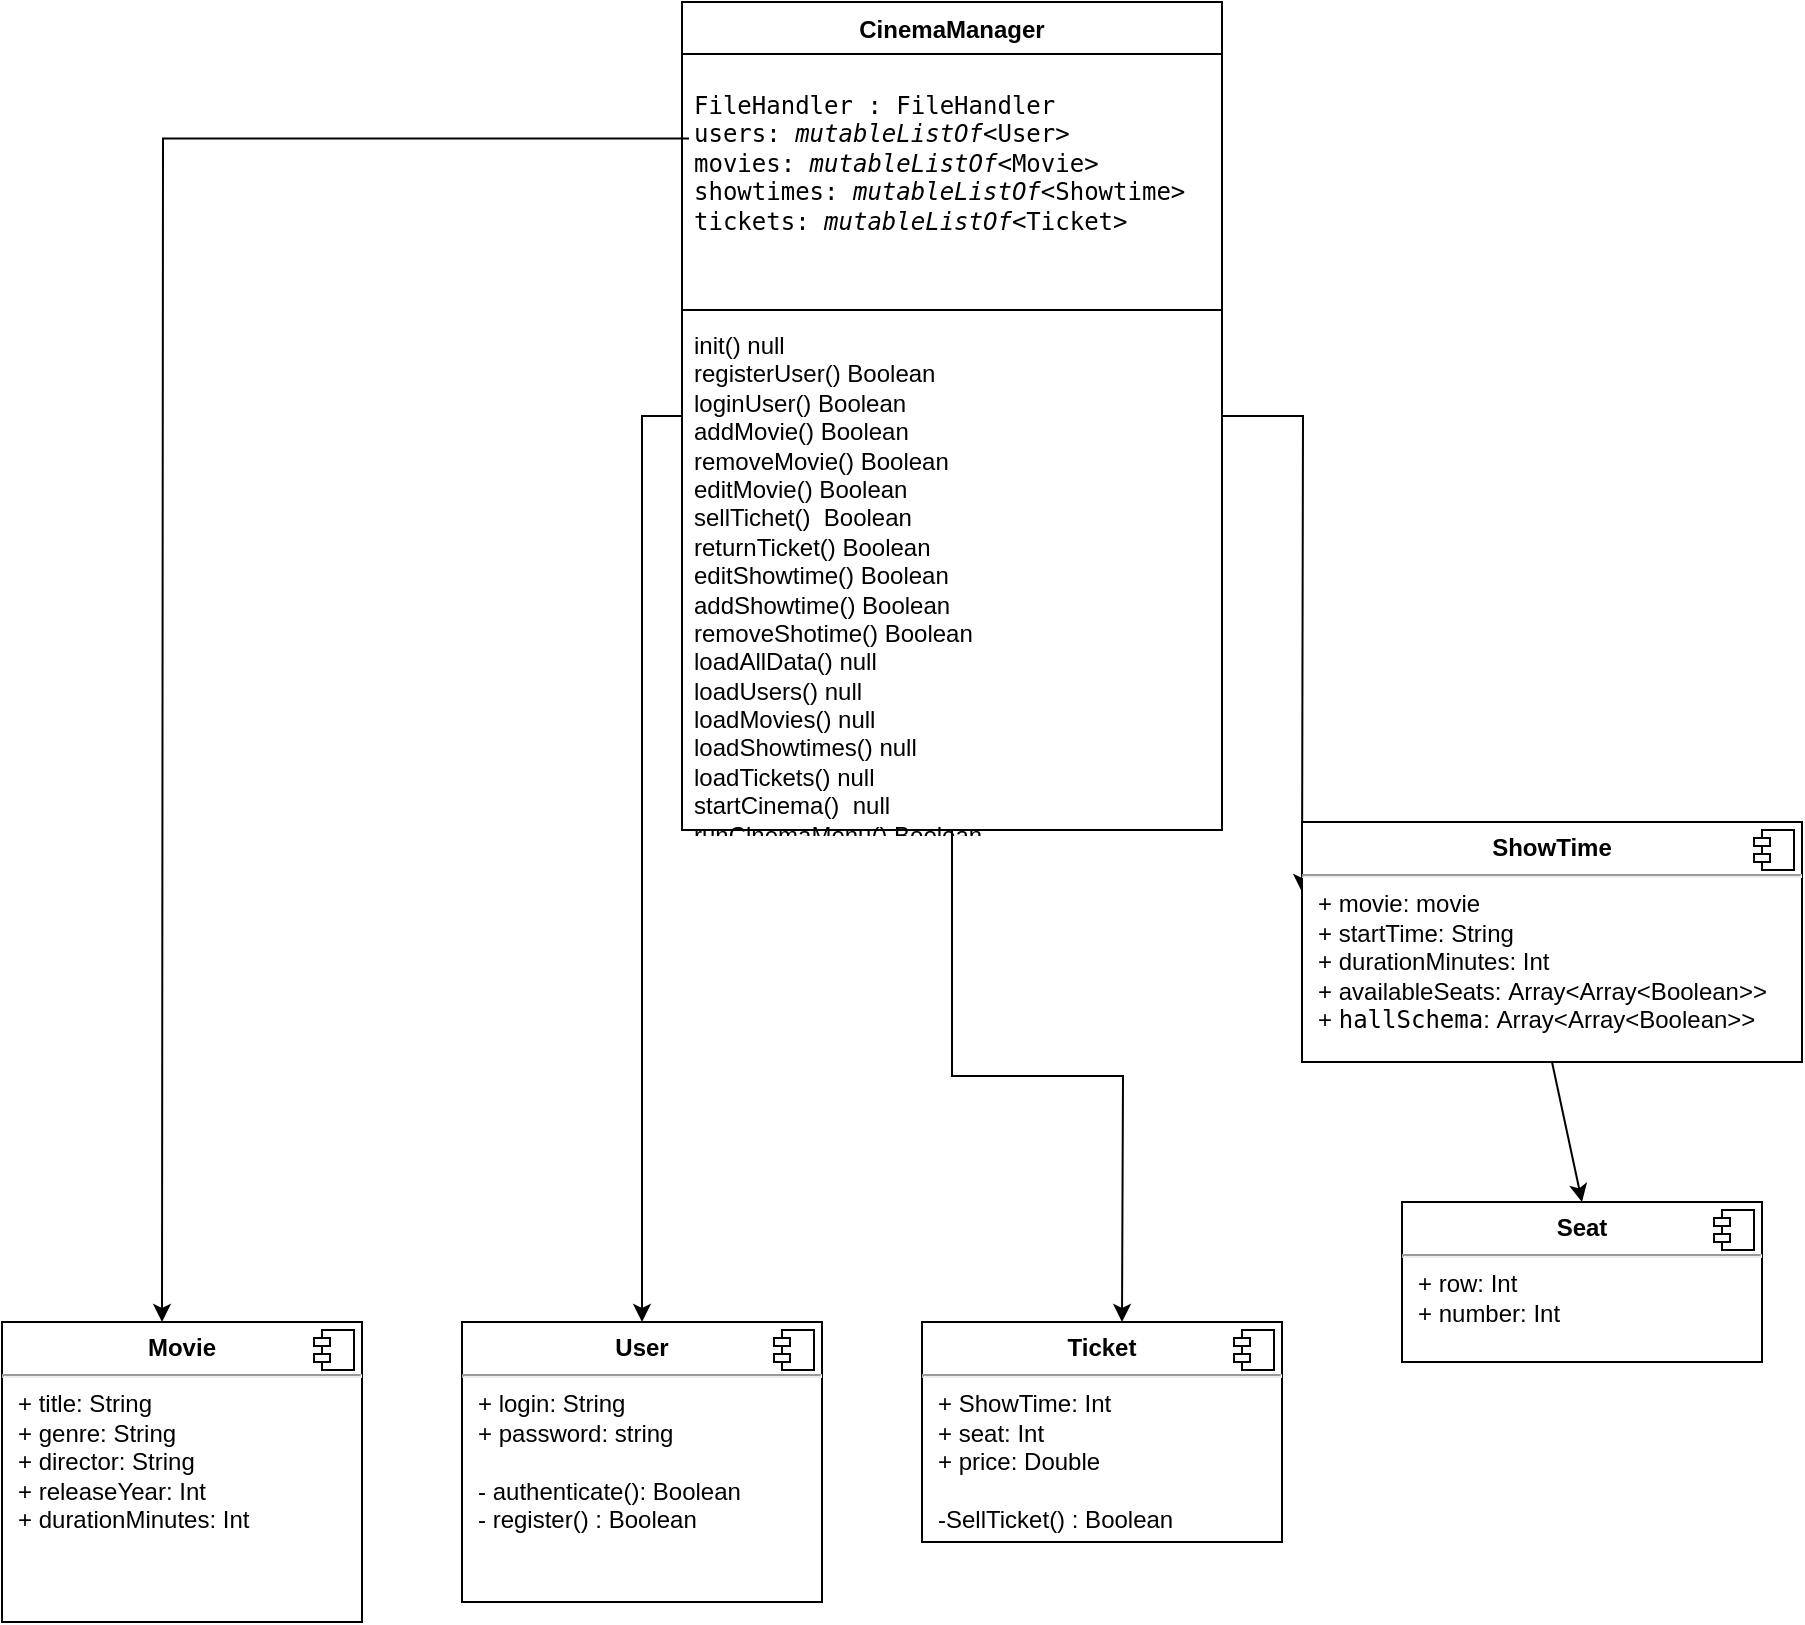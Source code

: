 <mxfile version="22.1.11" type="github">
  <diagram id="C5RBs43oDa-KdzZeNtuy" name="Page-1">
    <mxGraphModel dx="1050" dy="1691" grid="1" gridSize="10" guides="1" tooltips="1" connect="1" arrows="1" fold="1" page="1" pageScale="1" pageWidth="827" pageHeight="1169" math="0" shadow="0">
      <root>
        <mxCell id="WIyWlLk6GJQsqaUBKTNV-0" />
        <mxCell id="WIyWlLk6GJQsqaUBKTNV-1" parent="WIyWlLk6GJQsqaUBKTNV-0" />
        <mxCell id="vX6JAJZpIIJJT5FIbCTQ-24" style="edgeStyle=orthogonalEdgeStyle;rounded=0;orthogonalLoop=1;jettySize=auto;html=1;exitX=0.013;exitY=0.165;exitDx=0;exitDy=0;exitPerimeter=0;" edge="1" parent="WIyWlLk6GJQsqaUBKTNV-1" source="vX6JAJZpIIJJT5FIbCTQ-44">
          <mxGeometry relative="1" as="geometry">
            <mxPoint x="100" y="340" as="targetPoint" />
          </mxGeometry>
        </mxCell>
        <mxCell id="vX6JAJZpIIJJT5FIbCTQ-25" style="edgeStyle=orthogonalEdgeStyle;rounded=0;orthogonalLoop=1;jettySize=auto;html=1;" edge="1" parent="WIyWlLk6GJQsqaUBKTNV-1" source="vX6JAJZpIIJJT5FIbCTQ-44">
          <mxGeometry relative="1" as="geometry">
            <mxPoint x="340" y="340" as="targetPoint" />
          </mxGeometry>
        </mxCell>
        <mxCell id="vX6JAJZpIIJJT5FIbCTQ-26" style="edgeStyle=orthogonalEdgeStyle;rounded=0;orthogonalLoop=1;jettySize=auto;html=1;" edge="1" parent="WIyWlLk6GJQsqaUBKTNV-1" source="vX6JAJZpIIJJT5FIbCTQ-44">
          <mxGeometry relative="1" as="geometry">
            <mxPoint x="580" y="340" as="targetPoint" />
          </mxGeometry>
        </mxCell>
        <mxCell id="vX6JAJZpIIJJT5FIbCTQ-27" style="edgeStyle=orthogonalEdgeStyle;rounded=0;orthogonalLoop=1;jettySize=auto;html=1;" edge="1" parent="WIyWlLk6GJQsqaUBKTNV-1" source="vX6JAJZpIIJJT5FIbCTQ-44">
          <mxGeometry relative="1" as="geometry">
            <mxPoint x="670" y="125" as="targetPoint" />
          </mxGeometry>
        </mxCell>
        <mxCell id="vX6JAJZpIIJJT5FIbCTQ-28" value="&lt;p style=&quot;margin:0px;margin-top:6px;text-align:center;&quot;&gt;&lt;b&gt;Ticket&lt;/b&gt;&lt;/p&gt;&lt;hr&gt;&lt;p style=&quot;margin:0px;margin-left:8px;&quot;&gt;+ ShowTime: Int&lt;br&gt;+&amp;nbsp;seat&lt;span style=&quot;background-color: initial;&quot;&gt;: Int&lt;/span&gt;&lt;/p&gt;&lt;p style=&quot;margin:0px;margin-left:8px;&quot;&gt;&lt;span style=&quot;background-color: initial;&quot;&gt;+&amp;nbsp;&lt;/span&gt;price: Double&lt;/p&gt;&lt;p style=&quot;margin:0px;margin-left:8px;&quot;&gt;&lt;br&gt;&lt;/p&gt;&lt;p style=&quot;margin:0px;margin-left:8px;&quot;&gt;-SellTicket() : Boolean&lt;/p&gt;" style="align=left;overflow=fill;html=1;dropTarget=0;whiteSpace=wrap;" vertex="1" parent="WIyWlLk6GJQsqaUBKTNV-1">
          <mxGeometry x="480" y="340" width="180" height="110" as="geometry" />
        </mxCell>
        <mxCell id="vX6JAJZpIIJJT5FIbCTQ-29" value="" style="shape=component;jettyWidth=8;jettyHeight=4;" vertex="1" parent="vX6JAJZpIIJJT5FIbCTQ-28">
          <mxGeometry x="1" width="20" height="20" relative="1" as="geometry">
            <mxPoint x="-24" y="4" as="offset" />
          </mxGeometry>
        </mxCell>
        <mxCell id="vX6JAJZpIIJJT5FIbCTQ-30" value="&lt;p style=&quot;margin:0px;margin-top:6px;text-align:center;&quot;&gt;&lt;b&gt;User&lt;/b&gt;&lt;/p&gt;&lt;hr&gt;&lt;p style=&quot;margin:0px;margin-left:8px;&quot;&gt;+ login: String&lt;br&gt;+&amp;nbsp;password&lt;span style=&quot;background-color: initial;&quot;&gt;: string&lt;/span&gt;&lt;/p&gt;&lt;p style=&quot;margin:0px;margin-left:8px;&quot;&gt;&lt;span style=&quot;background-color: initial;&quot;&gt;&lt;br&gt;&lt;/span&gt;&lt;/p&gt;&lt;p style=&quot;margin:0px;margin-left:8px;&quot;&gt;&lt;span style=&quot;background-color: initial;&quot;&gt;-&amp;nbsp;&lt;/span&gt;authenticate(): Boolean&lt;/p&gt;&lt;p style=&quot;margin:0px;margin-left:8px;&quot;&gt;- register() : Boolean&lt;/p&gt;" style="align=left;overflow=fill;html=1;dropTarget=0;whiteSpace=wrap;" vertex="1" parent="WIyWlLk6GJQsqaUBKTNV-1">
          <mxGeometry x="250" y="340" width="180" height="140" as="geometry" />
        </mxCell>
        <mxCell id="vX6JAJZpIIJJT5FIbCTQ-31" value="" style="shape=component;jettyWidth=8;jettyHeight=4;" vertex="1" parent="vX6JAJZpIIJJT5FIbCTQ-30">
          <mxGeometry x="1" width="20" height="20" relative="1" as="geometry">
            <mxPoint x="-24" y="4" as="offset" />
          </mxGeometry>
        </mxCell>
        <mxCell id="vX6JAJZpIIJJT5FIbCTQ-32" value="&lt;p style=&quot;margin:0px;margin-top:6px;text-align:center;&quot;&gt;&lt;b&gt;Movie&lt;/b&gt;&lt;/p&gt;&lt;hr&gt;&lt;p style=&quot;margin:0px;margin-left:8px;&quot;&gt;+ title: String&lt;br&gt;+&amp;nbsp;genre&lt;span style=&quot;background-color: initial;&quot;&gt;: String&lt;/span&gt;&lt;/p&gt;&lt;p style=&quot;margin:0px;margin-left:8px;&quot;&gt;&lt;span style=&quot;background-color: initial;&quot;&gt;+&amp;nbsp;&lt;/span&gt;director&lt;span style=&quot;background-color: initial;&quot;&gt;: String&lt;/span&gt;&lt;/p&gt;&lt;p style=&quot;margin:0px;margin-left:8px;&quot;&gt;+&amp;nbsp;releaseYear&lt;span style=&quot;background-color: initial;&quot;&gt;: Int&lt;/span&gt;&lt;/p&gt;&lt;p style=&quot;margin:0px;margin-left:8px;&quot;&gt;+&amp;nbsp;durationMinutes&lt;span style=&quot;background-color: initial;&quot;&gt;: Int&lt;/span&gt;&lt;/p&gt;" style="align=left;overflow=fill;html=1;dropTarget=0;whiteSpace=wrap;" vertex="1" parent="WIyWlLk6GJQsqaUBKTNV-1">
          <mxGeometry x="20" y="340" width="180" height="150" as="geometry" />
        </mxCell>
        <mxCell id="vX6JAJZpIIJJT5FIbCTQ-33" value="" style="shape=component;jettyWidth=8;jettyHeight=4;" vertex="1" parent="vX6JAJZpIIJJT5FIbCTQ-32">
          <mxGeometry x="1" width="20" height="20" relative="1" as="geometry">
            <mxPoint x="-24" y="4" as="offset" />
          </mxGeometry>
        </mxCell>
        <mxCell id="vX6JAJZpIIJJT5FIbCTQ-35" value="&lt;p style=&quot;margin:0px;margin-top:6px;text-align:center;&quot;&gt;&lt;b&gt;ShowTime&lt;/b&gt;&lt;/p&gt;&lt;hr&gt;&lt;p style=&quot;margin:0px;margin-left:8px;&quot;&gt;+&amp;nbsp;movie&lt;span style=&quot;background-color: initial;&quot;&gt;:&amp;nbsp;&lt;/span&gt;movie&lt;/p&gt;&lt;p style=&quot;margin:0px;margin-left:8px;&quot;&gt;+&amp;nbsp;startTime&lt;span style=&quot;background-color: initial;&quot;&gt;: String&lt;/span&gt;&lt;/p&gt;&lt;p style=&quot;margin:0px;margin-left:8px;&quot;&gt;&lt;span style=&quot;background-color: initial;&quot;&gt;+&amp;nbsp;&lt;/span&gt;durationMinutes&lt;span style=&quot;background-color: initial;&quot;&gt;: Int&lt;/span&gt;&lt;/p&gt;&lt;p style=&quot;margin:0px;margin-left:8px;&quot;&gt;+&amp;nbsp;availableSeats&lt;span style=&quot;background-color: initial;&quot;&gt;:&amp;nbsp;&lt;/span&gt;Array&amp;lt;Array&amp;lt;Boolean&amp;gt;&amp;gt;&lt;/p&gt;&lt;p style=&quot;margin:0px;margin-left:8px;&quot;&gt;+&amp;nbsp;&lt;span style=&quot;font-family: &amp;quot;JetBrains Mono&amp;quot;, monospace; background-color: rgb(255, 255, 255);&quot;&gt;hallSchema&lt;/span&gt;&lt;span style=&quot;background-color: initial;&quot;&gt;:&amp;nbsp;&lt;/span&gt;Array&amp;lt;Array&amp;lt;Boolean&amp;gt;&amp;gt;&lt;/p&gt;" style="align=left;overflow=fill;html=1;dropTarget=0;whiteSpace=wrap;" vertex="1" parent="WIyWlLk6GJQsqaUBKTNV-1">
          <mxGeometry x="670" y="90" width="250" height="120" as="geometry" />
        </mxCell>
        <mxCell id="vX6JAJZpIIJJT5FIbCTQ-36" value="" style="shape=component;jettyWidth=8;jettyHeight=4;" vertex="1" parent="vX6JAJZpIIJJT5FIbCTQ-35">
          <mxGeometry x="1" width="20" height="20" relative="1" as="geometry">
            <mxPoint x="-24" y="4" as="offset" />
          </mxGeometry>
        </mxCell>
        <mxCell id="vX6JAJZpIIJJT5FIbCTQ-39" value="" style="endArrow=classic;html=1;rounded=0;exitX=0.5;exitY=1;exitDx=0;exitDy=0;entryX=0.5;entryY=0;entryDx=0;entryDy=0;" edge="1" parent="WIyWlLk6GJQsqaUBKTNV-1" source="vX6JAJZpIIJJT5FIbCTQ-35" target="vX6JAJZpIIJJT5FIbCTQ-40">
          <mxGeometry width="50" height="50" relative="1" as="geometry">
            <mxPoint x="740" y="290" as="sourcePoint" />
            <mxPoint x="790" y="270" as="targetPoint" />
          </mxGeometry>
        </mxCell>
        <mxCell id="vX6JAJZpIIJJT5FIbCTQ-40" value="&lt;p style=&quot;margin:0px;margin-top:6px;text-align:center;&quot;&gt;&lt;b&gt;Seat&lt;/b&gt;&lt;/p&gt;&lt;hr&gt;&lt;p style=&quot;margin:0px;margin-left:8px;&quot;&gt;+ row: Int&lt;br&gt;+&amp;nbsp;number&lt;span style=&quot;background-color: initial;&quot;&gt;: Int&lt;/span&gt;&lt;/p&gt;&lt;p style=&quot;margin:0px;margin-left:8px;&quot;&gt;&lt;span style=&quot;background-color: initial;&quot;&gt;&lt;br&gt;&lt;/span&gt;&lt;/p&gt;&lt;p style=&quot;margin:0px;margin-left:8px;&quot;&gt;&lt;br&gt;&lt;/p&gt;" style="align=left;overflow=fill;html=1;dropTarget=0;whiteSpace=wrap;" vertex="1" parent="WIyWlLk6GJQsqaUBKTNV-1">
          <mxGeometry x="720" y="280" width="180" height="80" as="geometry" />
        </mxCell>
        <mxCell id="vX6JAJZpIIJJT5FIbCTQ-41" value="" style="shape=component;jettyWidth=8;jettyHeight=4;" vertex="1" parent="vX6JAJZpIIJJT5FIbCTQ-40">
          <mxGeometry x="1" width="20" height="20" relative="1" as="geometry">
            <mxPoint x="-24" y="4" as="offset" />
          </mxGeometry>
        </mxCell>
        <mxCell id="vX6JAJZpIIJJT5FIbCTQ-44" value="CinemaManager" style="swimlane;fontStyle=1;align=center;verticalAlign=top;childLayout=stackLayout;horizontal=1;startSize=26;horizontalStack=0;resizeParent=1;resizeParentMax=0;resizeLast=0;collapsible=1;marginBottom=0;whiteSpace=wrap;html=1;" vertex="1" parent="WIyWlLk6GJQsqaUBKTNV-1">
          <mxGeometry x="360" y="-320" width="270" height="414" as="geometry" />
        </mxCell>
        <mxCell id="vX6JAJZpIIJJT5FIbCTQ-45" value="&lt;div style=&quot;&quot;&gt;&lt;pre style=&quot;font-family: &amp;quot;JetBrains Mono&amp;quot;, monospace;&quot;&gt;FileHandler : FileHandler&lt;span style=&quot;background-color: rgb(255, 255, 255);&quot;&gt;&lt;br&gt;&lt;/span&gt;&lt;span style=&quot;background-color: rgb(255, 255, 255);&quot;&gt;users: &lt;span style=&quot;font-style: italic;&quot;&gt;mutableListOf&lt;/span&gt;&amp;lt;User&amp;gt;&lt;br&gt;movies: &lt;span style=&quot;font-style: italic;&quot;&gt;mutableListOf&lt;/span&gt;&amp;lt;Movie&amp;gt;&lt;br&gt;showtimes: &lt;span style=&quot;font-style: italic;&quot;&gt;mutableListOf&lt;/span&gt;&amp;lt;Showtime&amp;gt;&lt;br&gt;tickets: &lt;span style=&quot;font-style: italic;&quot;&gt;mutableListOf&lt;/span&gt;&amp;lt;Ticket&amp;gt;&lt;/span&gt;&lt;/pre&gt;&lt;/div&gt;" style="text;strokeColor=none;fillColor=none;align=left;verticalAlign=top;spacingLeft=4;spacingRight=4;overflow=hidden;rotatable=0;points=[[0,0.5],[1,0.5]];portConstraint=eastwest;whiteSpace=wrap;html=1;" vertex="1" parent="vX6JAJZpIIJJT5FIbCTQ-44">
          <mxGeometry y="26" width="270" height="124" as="geometry" />
        </mxCell>
        <mxCell id="vX6JAJZpIIJJT5FIbCTQ-46" value="" style="line;strokeWidth=1;fillColor=none;align=left;verticalAlign=middle;spacingTop=-1;spacingLeft=3;spacingRight=3;rotatable=0;labelPosition=right;points=[];portConstraint=eastwest;strokeColor=inherit;" vertex="1" parent="vX6JAJZpIIJJT5FIbCTQ-44">
          <mxGeometry y="150" width="270" height="8" as="geometry" />
        </mxCell>
        <mxCell id="vX6JAJZpIIJJT5FIbCTQ-47" value="init() null&lt;br&gt;registerUser() Boolean&lt;br&gt;loginUser() Boolean&lt;br&gt;addMovie() Boolean&lt;br&gt;removeMovie() Boolean&lt;br&gt;editMovie() Boolean&lt;br&gt;sellTichet()&amp;nbsp; Boolean&lt;br&gt;returnTicket() Boolean&lt;br&gt;editShowtime() Boolean&lt;br&gt;addShowtime() Boolean&lt;br&gt;removeShotime() Boolean&lt;br&gt;loadAllData() null&lt;br&gt;loadUsers() null&lt;br&gt;loadMovies() null&lt;br&gt;loadShowtimes() null&lt;br&gt;loadTickets() null&lt;br&gt;startCinema()&amp;nbsp; null&lt;br&gt;runCinemaMenu() Boolean&lt;br&gt;displayShowtimes() Boolean&lt;br&gt;calculateTicketPrice() Double" style="text;strokeColor=none;fillColor=none;align=left;verticalAlign=top;spacingLeft=4;spacingRight=4;overflow=hidden;rotatable=0;points=[[0,0.5],[1,0.5]];portConstraint=eastwest;whiteSpace=wrap;html=1;" vertex="1" parent="vX6JAJZpIIJJT5FIbCTQ-44">
          <mxGeometry y="158" width="270" height="256" as="geometry" />
        </mxCell>
      </root>
    </mxGraphModel>
  </diagram>
</mxfile>
